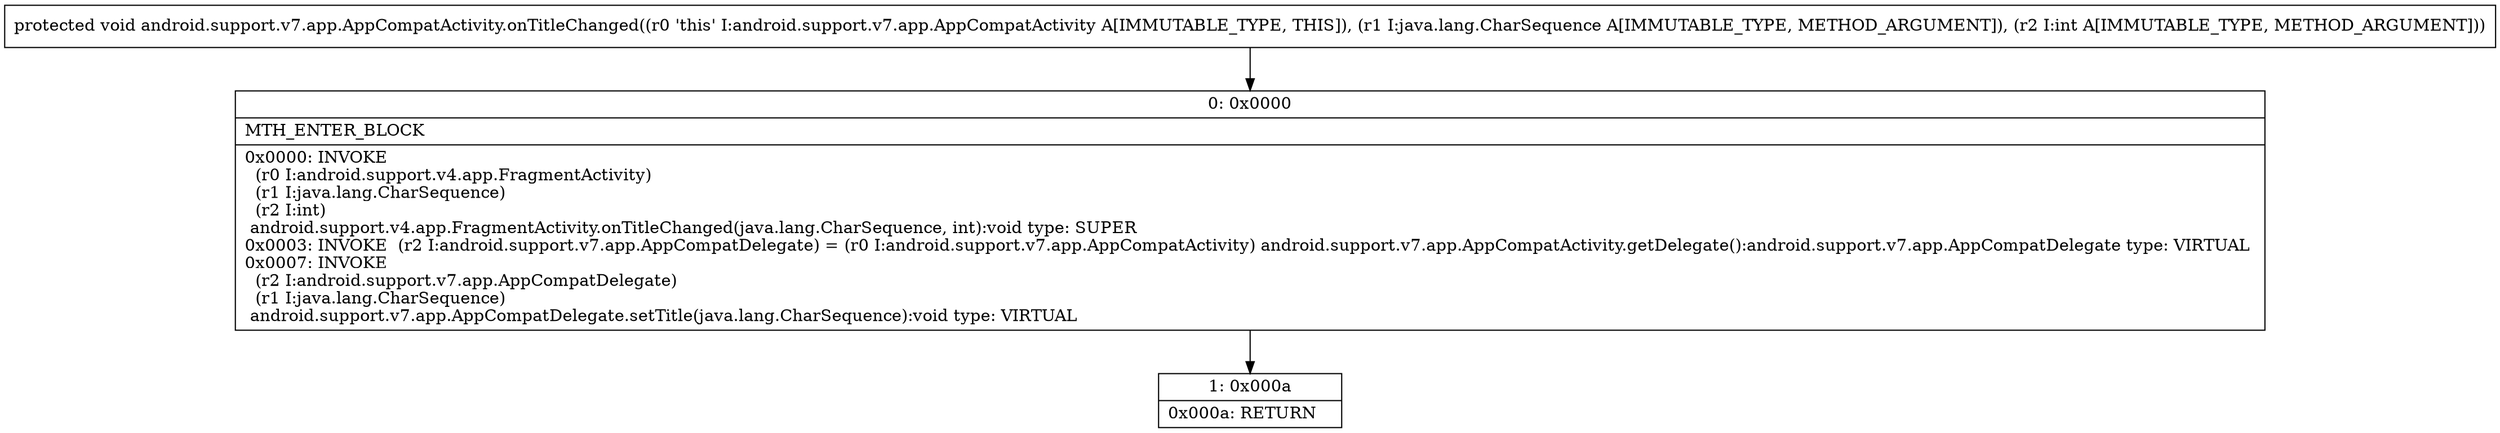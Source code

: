 digraph "CFG forandroid.support.v7.app.AppCompatActivity.onTitleChanged(Ljava\/lang\/CharSequence;I)V" {
Node_0 [shape=record,label="{0\:\ 0x0000|MTH_ENTER_BLOCK\l|0x0000: INVOKE  \l  (r0 I:android.support.v4.app.FragmentActivity)\l  (r1 I:java.lang.CharSequence)\l  (r2 I:int)\l android.support.v4.app.FragmentActivity.onTitleChanged(java.lang.CharSequence, int):void type: SUPER \l0x0003: INVOKE  (r2 I:android.support.v7.app.AppCompatDelegate) = (r0 I:android.support.v7.app.AppCompatActivity) android.support.v7.app.AppCompatActivity.getDelegate():android.support.v7.app.AppCompatDelegate type: VIRTUAL \l0x0007: INVOKE  \l  (r2 I:android.support.v7.app.AppCompatDelegate)\l  (r1 I:java.lang.CharSequence)\l android.support.v7.app.AppCompatDelegate.setTitle(java.lang.CharSequence):void type: VIRTUAL \l}"];
Node_1 [shape=record,label="{1\:\ 0x000a|0x000a: RETURN   \l}"];
MethodNode[shape=record,label="{protected void android.support.v7.app.AppCompatActivity.onTitleChanged((r0 'this' I:android.support.v7.app.AppCompatActivity A[IMMUTABLE_TYPE, THIS]), (r1 I:java.lang.CharSequence A[IMMUTABLE_TYPE, METHOD_ARGUMENT]), (r2 I:int A[IMMUTABLE_TYPE, METHOD_ARGUMENT])) }"];
MethodNode -> Node_0;
Node_0 -> Node_1;
}

